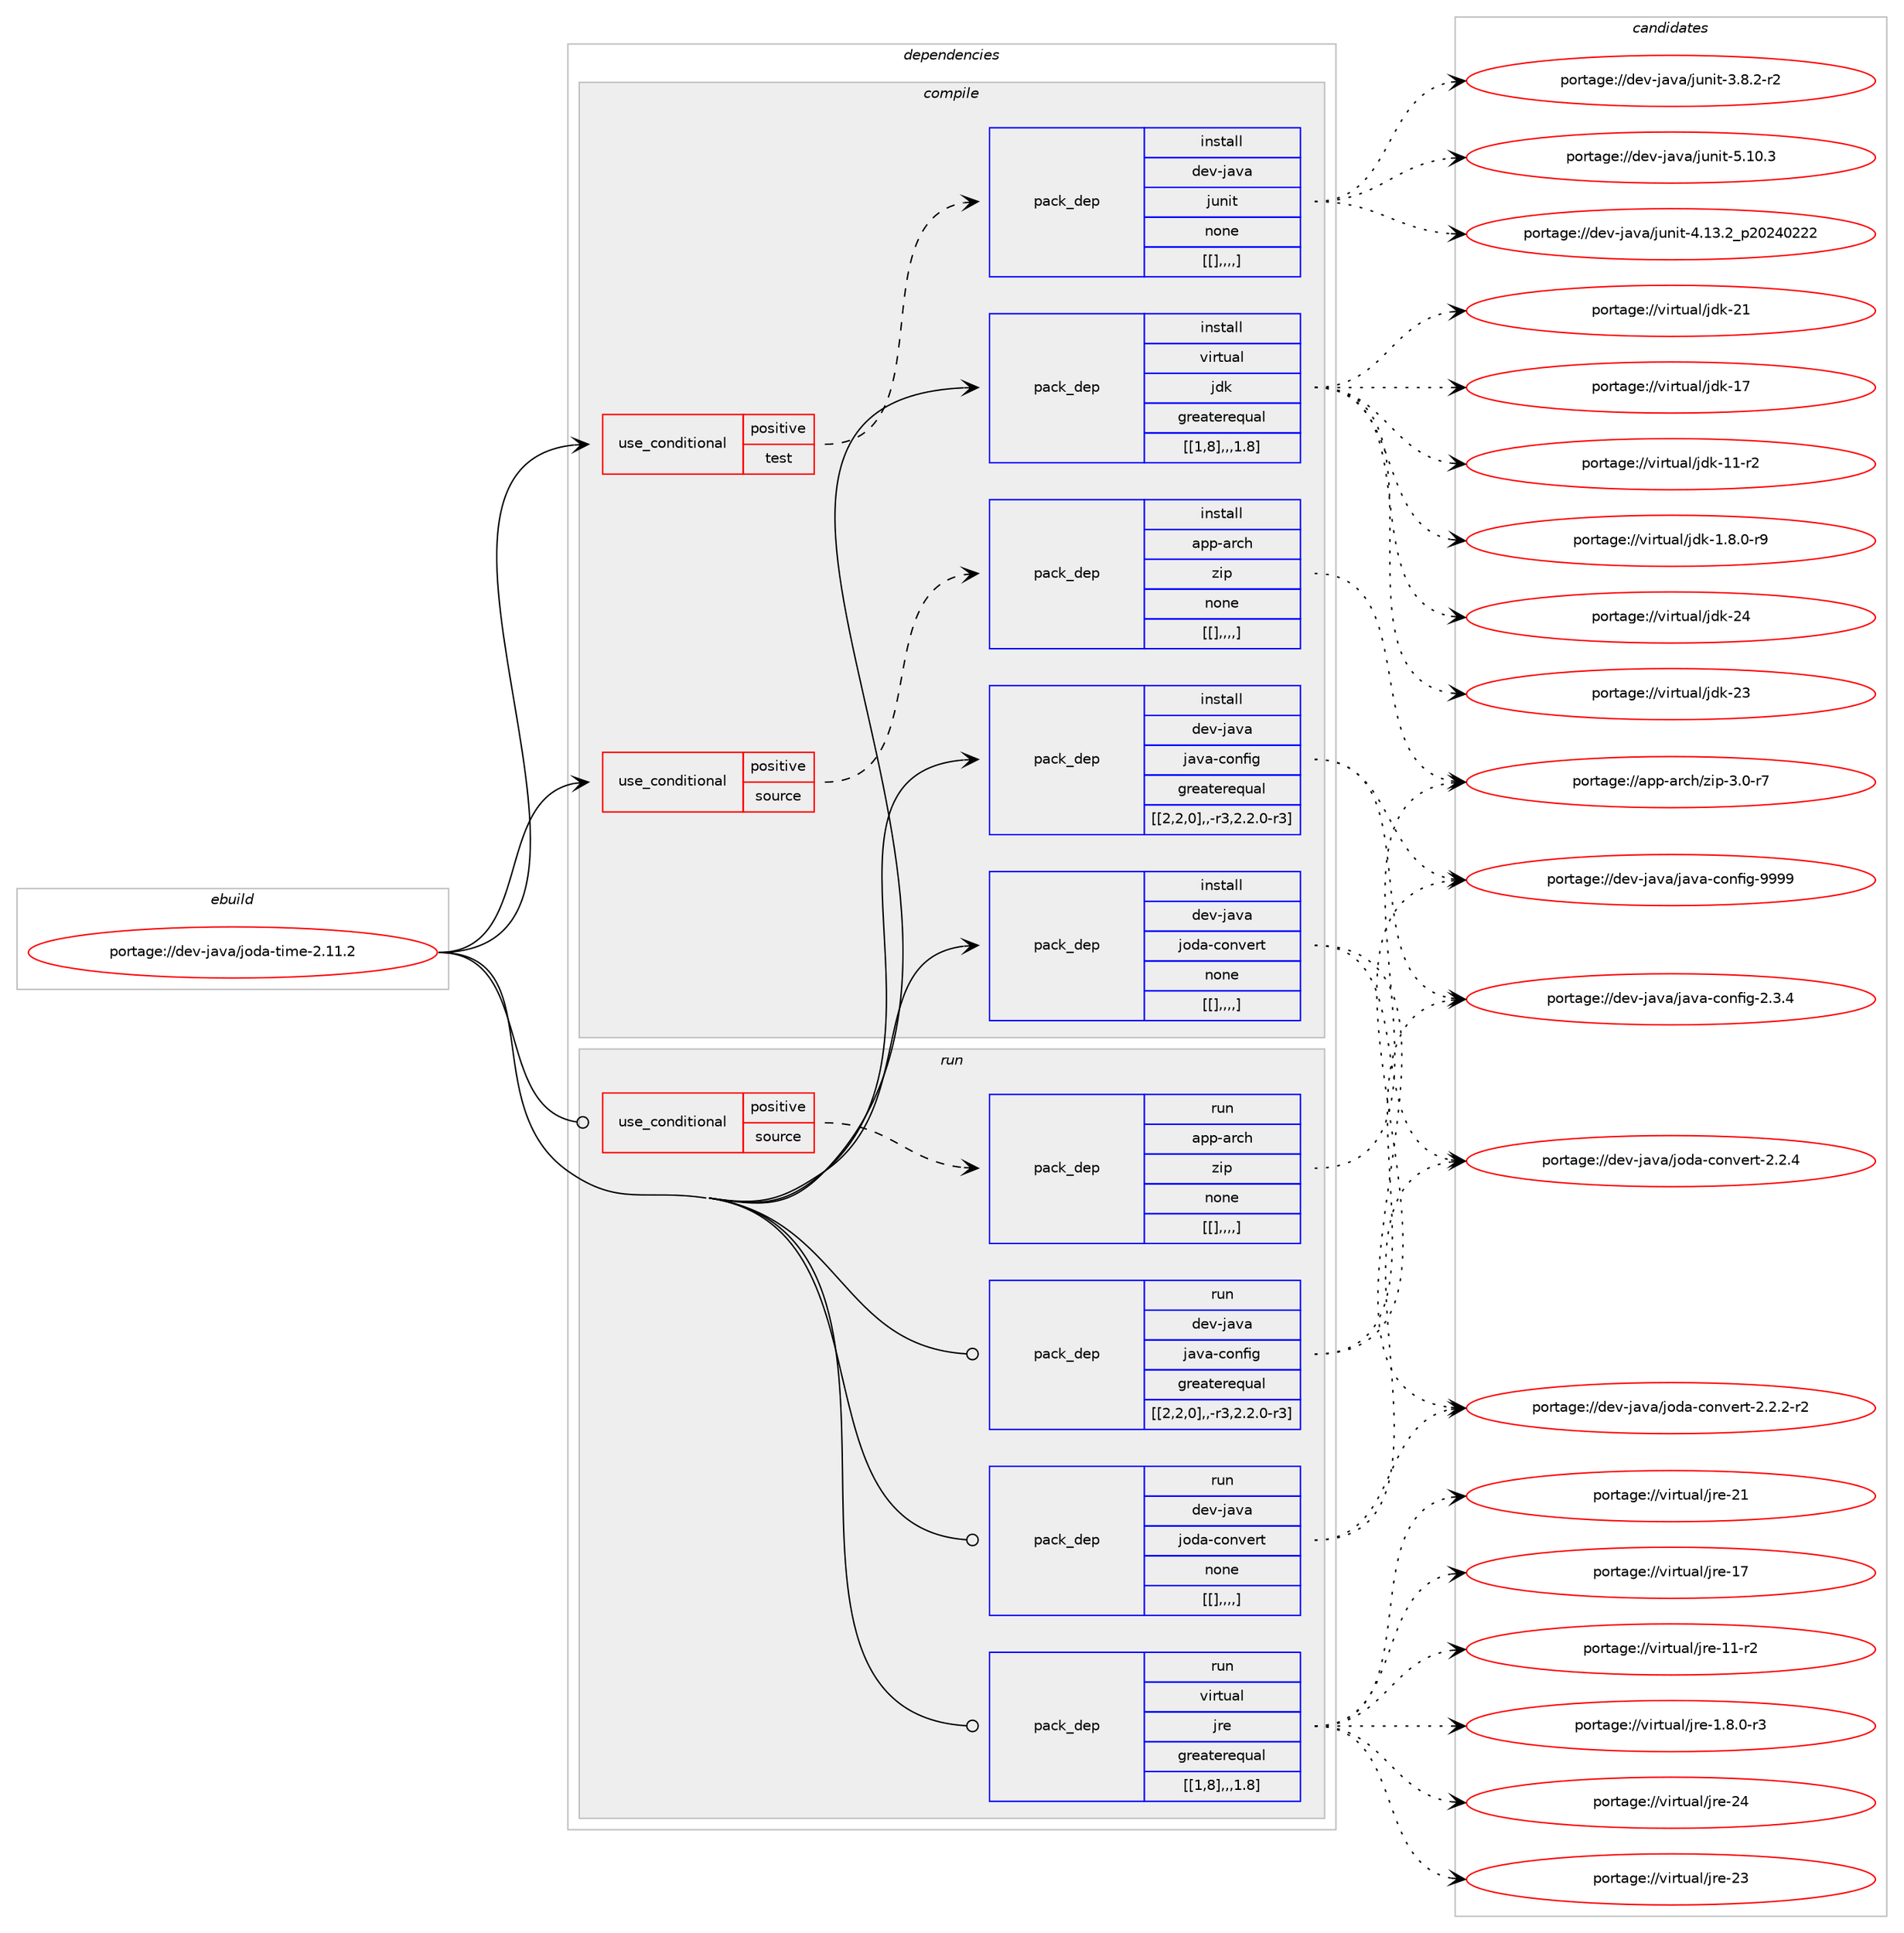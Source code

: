 digraph prolog {

# *************
# Graph options
# *************

newrank=true;
concentrate=true;
compound=true;
graph [rankdir=LR,fontname=Helvetica,fontsize=10,ranksep=1.5];#, ranksep=2.5, nodesep=0.2];
edge  [arrowhead=vee];
node  [fontname=Helvetica,fontsize=10];

# **********
# The ebuild
# **********

subgraph cluster_leftcol {
color=gray;
label=<<i>ebuild</i>>;
id [label="portage://dev-java/joda-time-2.11.2", color=red, width=4, href="../dev-java/joda-time-2.11.2.svg"];
}

# ****************
# The dependencies
# ****************

subgraph cluster_midcol {
color=gray;
label=<<i>dependencies</i>>;
subgraph cluster_compile {
fillcolor="#eeeeee";
style=filled;
label=<<i>compile</i>>;
subgraph cond23909 {
dependency99486 [label=<<TABLE BORDER="0" CELLBORDER="1" CELLSPACING="0" CELLPADDING="4"><TR><TD ROWSPAN="3" CELLPADDING="10">use_conditional</TD></TR><TR><TD>positive</TD></TR><TR><TD>source</TD></TR></TABLE>>, shape=none, color=red];
subgraph pack74457 {
dependency99490 [label=<<TABLE BORDER="0" CELLBORDER="1" CELLSPACING="0" CELLPADDING="4" WIDTH="220"><TR><TD ROWSPAN="6" CELLPADDING="30">pack_dep</TD></TR><TR><TD WIDTH="110">install</TD></TR><TR><TD>app-arch</TD></TR><TR><TD>zip</TD></TR><TR><TD>none</TD></TR><TR><TD>[[],,,,]</TD></TR></TABLE>>, shape=none, color=blue];
}
dependency99486:e -> dependency99490:w [weight=20,style="dashed",arrowhead="vee"];
}
id:e -> dependency99486:w [weight=20,style="solid",arrowhead="vee"];
subgraph cond23912 {
dependency99546 [label=<<TABLE BORDER="0" CELLBORDER="1" CELLSPACING="0" CELLPADDING="4"><TR><TD ROWSPAN="3" CELLPADDING="10">use_conditional</TD></TR><TR><TD>positive</TD></TR><TR><TD>test</TD></TR></TABLE>>, shape=none, color=red];
subgraph pack74508 {
dependency99551 [label=<<TABLE BORDER="0" CELLBORDER="1" CELLSPACING="0" CELLPADDING="4" WIDTH="220"><TR><TD ROWSPAN="6" CELLPADDING="30">pack_dep</TD></TR><TR><TD WIDTH="110">install</TD></TR><TR><TD>dev-java</TD></TR><TR><TD>junit</TD></TR><TR><TD>none</TD></TR><TR><TD>[[],,,,]</TD></TR></TABLE>>, shape=none, color=blue];
}
dependency99546:e -> dependency99551:w [weight=20,style="dashed",arrowhead="vee"];
}
id:e -> dependency99546:w [weight=20,style="solid",arrowhead="vee"];
subgraph pack74512 {
dependency99560 [label=<<TABLE BORDER="0" CELLBORDER="1" CELLSPACING="0" CELLPADDING="4" WIDTH="220"><TR><TD ROWSPAN="6" CELLPADDING="30">pack_dep</TD></TR><TR><TD WIDTH="110">install</TD></TR><TR><TD>dev-java</TD></TR><TR><TD>java-config</TD></TR><TR><TD>greaterequal</TD></TR><TR><TD>[[2,2,0],,-r3,2.2.0-r3]</TD></TR></TABLE>>, shape=none, color=blue];
}
id:e -> dependency99560:w [weight=20,style="solid",arrowhead="vee"];
subgraph pack74576 {
dependency99645 [label=<<TABLE BORDER="0" CELLBORDER="1" CELLSPACING="0" CELLPADDING="4" WIDTH="220"><TR><TD ROWSPAN="6" CELLPADDING="30">pack_dep</TD></TR><TR><TD WIDTH="110">install</TD></TR><TR><TD>dev-java</TD></TR><TR><TD>joda-convert</TD></TR><TR><TD>none</TD></TR><TR><TD>[[],,,,]</TD></TR></TABLE>>, shape=none, color=blue];
}
id:e -> dependency99645:w [weight=20,style="solid",arrowhead="vee"];
subgraph pack74593 {
dependency99666 [label=<<TABLE BORDER="0" CELLBORDER="1" CELLSPACING="0" CELLPADDING="4" WIDTH="220"><TR><TD ROWSPAN="6" CELLPADDING="30">pack_dep</TD></TR><TR><TD WIDTH="110">install</TD></TR><TR><TD>virtual</TD></TR><TR><TD>jdk</TD></TR><TR><TD>greaterequal</TD></TR><TR><TD>[[1,8],,,1.8]</TD></TR></TABLE>>, shape=none, color=blue];
}
id:e -> dependency99666:w [weight=20,style="solid",arrowhead="vee"];
}
subgraph cluster_compileandrun {
fillcolor="#eeeeee";
style=filled;
label=<<i>compile and run</i>>;
}
subgraph cluster_run {
fillcolor="#eeeeee";
style=filled;
label=<<i>run</i>>;
subgraph cond23958 {
dependency99689 [label=<<TABLE BORDER="0" CELLBORDER="1" CELLSPACING="0" CELLPADDING="4"><TR><TD ROWSPAN="3" CELLPADDING="10">use_conditional</TD></TR><TR><TD>positive</TD></TR><TR><TD>source</TD></TR></TABLE>>, shape=none, color=red];
subgraph pack74613 {
dependency99693 [label=<<TABLE BORDER="0" CELLBORDER="1" CELLSPACING="0" CELLPADDING="4" WIDTH="220"><TR><TD ROWSPAN="6" CELLPADDING="30">pack_dep</TD></TR><TR><TD WIDTH="110">run</TD></TR><TR><TD>app-arch</TD></TR><TR><TD>zip</TD></TR><TR><TD>none</TD></TR><TR><TD>[[],,,,]</TD></TR></TABLE>>, shape=none, color=blue];
}
dependency99689:e -> dependency99693:w [weight=20,style="dashed",arrowhead="vee"];
}
id:e -> dependency99689:w [weight=20,style="solid",arrowhead="odot"];
subgraph pack74618 {
dependency99699 [label=<<TABLE BORDER="0" CELLBORDER="1" CELLSPACING="0" CELLPADDING="4" WIDTH="220"><TR><TD ROWSPAN="6" CELLPADDING="30">pack_dep</TD></TR><TR><TD WIDTH="110">run</TD></TR><TR><TD>dev-java</TD></TR><TR><TD>java-config</TD></TR><TR><TD>greaterequal</TD></TR><TR><TD>[[2,2,0],,-r3,2.2.0-r3]</TD></TR></TABLE>>, shape=none, color=blue];
}
id:e -> dependency99699:w [weight=20,style="solid",arrowhead="odot"];
subgraph pack74636 {
dependency99723 [label=<<TABLE BORDER="0" CELLBORDER="1" CELLSPACING="0" CELLPADDING="4" WIDTH="220"><TR><TD ROWSPAN="6" CELLPADDING="30">pack_dep</TD></TR><TR><TD WIDTH="110">run</TD></TR><TR><TD>dev-java</TD></TR><TR><TD>joda-convert</TD></TR><TR><TD>none</TD></TR><TR><TD>[[],,,,]</TD></TR></TABLE>>, shape=none, color=blue];
}
id:e -> dependency99723:w [weight=20,style="solid",arrowhead="odot"];
subgraph pack74637 {
dependency99748 [label=<<TABLE BORDER="0" CELLBORDER="1" CELLSPACING="0" CELLPADDING="4" WIDTH="220"><TR><TD ROWSPAN="6" CELLPADDING="30">pack_dep</TD></TR><TR><TD WIDTH="110">run</TD></TR><TR><TD>virtual</TD></TR><TR><TD>jre</TD></TR><TR><TD>greaterequal</TD></TR><TR><TD>[[1,8],,,1.8]</TD></TR></TABLE>>, shape=none, color=blue];
}
id:e -> dependency99748:w [weight=20,style="solid",arrowhead="odot"];
}
}

# **************
# The candidates
# **************

subgraph cluster_choices {
rank=same;
color=gray;
label=<<i>candidates</i>>;

subgraph choice74187 {
color=black;
nodesep=1;
choice9711211245971149910447122105112455146484511455 [label="portage://app-arch/zip-3.0-r7", color=red, width=4,href="../app-arch/zip-3.0-r7.svg"];
dependency99490:e -> choice9711211245971149910447122105112455146484511455:w [style=dotted,weight="100"];
}
subgraph choice74206 {
color=black;
nodesep=1;
choice1001011184510697118974710611711010511645534649484651 [label="portage://dev-java/junit-5.10.3", color=red, width=4,href="../dev-java/junit-5.10.3.svg"];
choice1001011184510697118974710611711010511645524649514650951125048505248505050 [label="portage://dev-java/junit-4.13.2_p20240222", color=red, width=4,href="../dev-java/junit-4.13.2_p20240222.svg"];
choice100101118451069711897471061171101051164551465646504511450 [label="portage://dev-java/junit-3.8.2-r2", color=red, width=4,href="../dev-java/junit-3.8.2-r2.svg"];
dependency99551:e -> choice1001011184510697118974710611711010511645534649484651:w [style=dotted,weight="100"];
dependency99551:e -> choice1001011184510697118974710611711010511645524649514650951125048505248505050:w [style=dotted,weight="100"];
dependency99551:e -> choice100101118451069711897471061171101051164551465646504511450:w [style=dotted,weight="100"];
}
subgraph choice74213 {
color=black;
nodesep=1;
choice10010111845106971189747106971189745991111101021051034557575757 [label="portage://dev-java/java-config-9999", color=red, width=4,href="../dev-java/java-config-9999.svg"];
choice1001011184510697118974710697118974599111110102105103455046514652 [label="portage://dev-java/java-config-2.3.4", color=red, width=4,href="../dev-java/java-config-2.3.4.svg"];
dependency99560:e -> choice10010111845106971189747106971189745991111101021051034557575757:w [style=dotted,weight="100"];
dependency99560:e -> choice1001011184510697118974710697118974599111110102105103455046514652:w [style=dotted,weight="100"];
}
subgraph choice74239 {
color=black;
nodesep=1;
choice10010111845106971189747106111100974599111110118101114116455046504652 [label="portage://dev-java/joda-convert-2.2.4", color=red, width=4,href="../dev-java/joda-convert-2.2.4.svg"];
choice100101118451069711897471061111009745991111101181011141164550465046504511450 [label="portage://dev-java/joda-convert-2.2.2-r2", color=red, width=4,href="../dev-java/joda-convert-2.2.2-r2.svg"];
dependency99645:e -> choice10010111845106971189747106111100974599111110118101114116455046504652:w [style=dotted,weight="100"];
dependency99645:e -> choice100101118451069711897471061111009745991111101181011141164550465046504511450:w [style=dotted,weight="100"];
}
subgraph choice74245 {
color=black;
nodesep=1;
choice1181051141161179710847106100107455052 [label="portage://virtual/jdk-24", color=red, width=4,href="../virtual/jdk-24.svg"];
choice1181051141161179710847106100107455051 [label="portage://virtual/jdk-23", color=red, width=4,href="../virtual/jdk-23.svg"];
choice1181051141161179710847106100107455049 [label="portage://virtual/jdk-21", color=red, width=4,href="../virtual/jdk-21.svg"];
choice1181051141161179710847106100107454955 [label="portage://virtual/jdk-17", color=red, width=4,href="../virtual/jdk-17.svg"];
choice11810511411611797108471061001074549494511450 [label="portage://virtual/jdk-11-r2", color=red, width=4,href="../virtual/jdk-11-r2.svg"];
choice11810511411611797108471061001074549465646484511457 [label="portage://virtual/jdk-1.8.0-r9", color=red, width=4,href="../virtual/jdk-1.8.0-r9.svg"];
dependency99666:e -> choice1181051141161179710847106100107455052:w [style=dotted,weight="100"];
dependency99666:e -> choice1181051141161179710847106100107455051:w [style=dotted,weight="100"];
dependency99666:e -> choice1181051141161179710847106100107455049:w [style=dotted,weight="100"];
dependency99666:e -> choice1181051141161179710847106100107454955:w [style=dotted,weight="100"];
dependency99666:e -> choice11810511411611797108471061001074549494511450:w [style=dotted,weight="100"];
dependency99666:e -> choice11810511411611797108471061001074549465646484511457:w [style=dotted,weight="100"];
}
subgraph choice74251 {
color=black;
nodesep=1;
choice9711211245971149910447122105112455146484511455 [label="portage://app-arch/zip-3.0-r7", color=red, width=4,href="../app-arch/zip-3.0-r7.svg"];
dependency99693:e -> choice9711211245971149910447122105112455146484511455:w [style=dotted,weight="100"];
}
subgraph choice74252 {
color=black;
nodesep=1;
choice10010111845106971189747106971189745991111101021051034557575757 [label="portage://dev-java/java-config-9999", color=red, width=4,href="../dev-java/java-config-9999.svg"];
choice1001011184510697118974710697118974599111110102105103455046514652 [label="portage://dev-java/java-config-2.3.4", color=red, width=4,href="../dev-java/java-config-2.3.4.svg"];
dependency99699:e -> choice10010111845106971189747106971189745991111101021051034557575757:w [style=dotted,weight="100"];
dependency99699:e -> choice1001011184510697118974710697118974599111110102105103455046514652:w [style=dotted,weight="100"];
}
subgraph choice74290 {
color=black;
nodesep=1;
choice10010111845106971189747106111100974599111110118101114116455046504652 [label="portage://dev-java/joda-convert-2.2.4", color=red, width=4,href="../dev-java/joda-convert-2.2.4.svg"];
choice100101118451069711897471061111009745991111101181011141164550465046504511450 [label="portage://dev-java/joda-convert-2.2.2-r2", color=red, width=4,href="../dev-java/joda-convert-2.2.2-r2.svg"];
dependency99723:e -> choice10010111845106971189747106111100974599111110118101114116455046504652:w [style=dotted,weight="100"];
dependency99723:e -> choice100101118451069711897471061111009745991111101181011141164550465046504511450:w [style=dotted,weight="100"];
}
subgraph choice74294 {
color=black;
nodesep=1;
choice1181051141161179710847106114101455052 [label="portage://virtual/jre-24", color=red, width=4,href="../virtual/jre-24.svg"];
choice1181051141161179710847106114101455051 [label="portage://virtual/jre-23", color=red, width=4,href="../virtual/jre-23.svg"];
choice1181051141161179710847106114101455049 [label="portage://virtual/jre-21", color=red, width=4,href="../virtual/jre-21.svg"];
choice1181051141161179710847106114101454955 [label="portage://virtual/jre-17", color=red, width=4,href="../virtual/jre-17.svg"];
choice11810511411611797108471061141014549494511450 [label="portage://virtual/jre-11-r2", color=red, width=4,href="../virtual/jre-11-r2.svg"];
choice11810511411611797108471061141014549465646484511451 [label="portage://virtual/jre-1.8.0-r3", color=red, width=4,href="../virtual/jre-1.8.0-r3.svg"];
dependency99748:e -> choice1181051141161179710847106114101455052:w [style=dotted,weight="100"];
dependency99748:e -> choice1181051141161179710847106114101455051:w [style=dotted,weight="100"];
dependency99748:e -> choice1181051141161179710847106114101455049:w [style=dotted,weight="100"];
dependency99748:e -> choice1181051141161179710847106114101454955:w [style=dotted,weight="100"];
dependency99748:e -> choice11810511411611797108471061141014549494511450:w [style=dotted,weight="100"];
dependency99748:e -> choice11810511411611797108471061141014549465646484511451:w [style=dotted,weight="100"];
}
}

}
